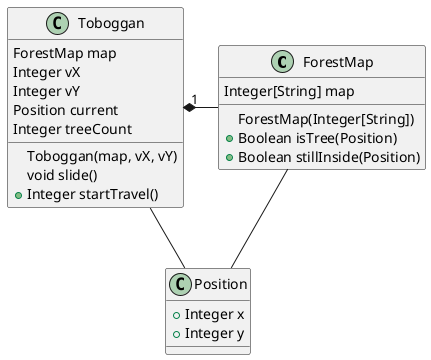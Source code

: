 @startuml
class ForestMap {
   ForestMap(Integer[String])
   Integer[String] map 
   +Boolean isTree(Position)
   +Boolean stillInside(Position)
}

class Toboggan {
   Toboggan(map, vX, vY)
   ForestMap map
   Integer vX
   Integer vY
   Position current
   Integer treeCount
   void slide()
   +Integer startTravel()
}

class Position {
   +Integer x
   +Integer y
}

Toboggan -- Position
ForestMap -- Position
Toboggan "1" *- ForestMap
@enduml